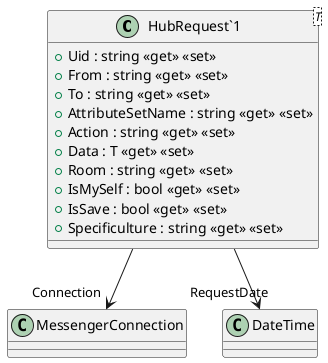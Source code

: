 @startuml
class "HubRequest`1"<T> {
    + Uid : string <<get>> <<set>>
    + From : string <<get>> <<set>>
    + To : string <<get>> <<set>>
    + AttributeSetName : string <<get>> <<set>>
    + Action : string <<get>> <<set>>
    + Data : T <<get>> <<set>>
    + Room : string <<get>> <<set>>
    + IsMySelf : bool <<get>> <<set>>
    + IsSave : bool <<get>> <<set>>
    + Specificulture : string <<get>> <<set>>
}
"HubRequest`1" --> "Connection" MessengerConnection
"HubRequest`1" --> "RequestDate" DateTime
@enduml
